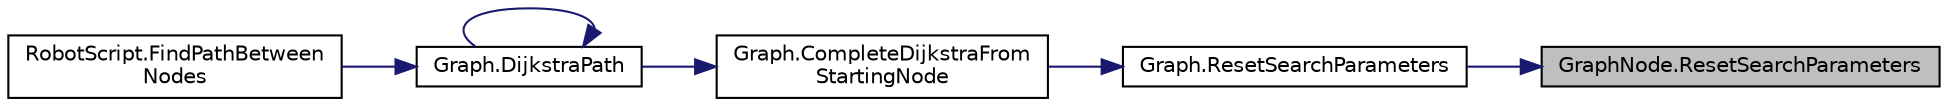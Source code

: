 digraph "GraphNode.ResetSearchParameters"
{
 // LATEX_PDF_SIZE
  edge [fontname="Helvetica",fontsize="10",labelfontname="Helvetica",labelfontsize="10"];
  node [fontname="Helvetica",fontsize="10",shape=record];
  rankdir="RL";
  Node1 [label="GraphNode.ResetSearchParameters",height=0.2,width=0.4,color="black", fillcolor="grey75", style="filled", fontcolor="black",tooltip=" "];
  Node1 -> Node2 [dir="back",color="midnightblue",fontsize="10",style="solid"];
  Node2 [label="Graph.ResetSearchParameters",height=0.2,width=0.4,color="black", fillcolor="white", style="filled",URL="$class_graph.html#abd05a1fcf99b131b6899c0efe57a2b08",tooltip=" "];
  Node2 -> Node3 [dir="back",color="midnightblue",fontsize="10",style="solid"];
  Node3 [label="Graph.CompleteDijkstraFrom\lStartingNode",height=0.2,width=0.4,color="black", fillcolor="white", style="filled",URL="$class_graph.html#a8c8441b17f8a083c13756a85d873a15b",tooltip=" "];
  Node3 -> Node4 [dir="back",color="midnightblue",fontsize="10",style="solid"];
  Node4 [label="Graph.DijkstraPath",height=0.2,width=0.4,color="black", fillcolor="white", style="filled",URL="$class_graph.html#a967bfa5ba07778a8b7c75e5030b06b38",tooltip=" "];
  Node4 -> Node4 [dir="back",color="midnightblue",fontsize="10",style="solid"];
  Node4 -> Node5 [dir="back",color="midnightblue",fontsize="10",style="solid"];
  Node5 [label="RobotScript.FindPathBetween\lNodes",height=0.2,width=0.4,color="black", fillcolor="white", style="filled",URL="$class_robot_script.html#ab03624ce05a1b8c16f52f1f7f62b9922",tooltip=" "];
}
